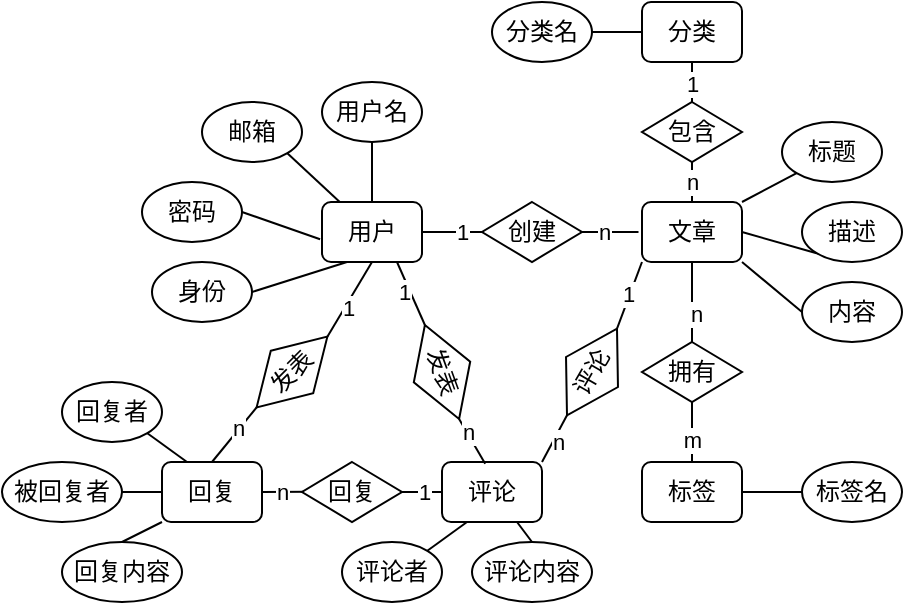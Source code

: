 <mxfile><diagram id="Wi4Mh2qLKM2zXkthXR7D" name="第 1 页"><mxGraphModel dx="688" dy="490" grid="1" gridSize="10" guides="1" tooltips="1" connect="1" arrows="1" fold="1" page="1" pageScale="1" pageWidth="827" pageHeight="1169" math="0" shadow="0"><root><mxCell id="0"/><mxCell id="1" parent="0"/><mxCell id="39" style="edgeStyle=none;html=1;exitX=1;exitY=0.5;exitDx=0;exitDy=0;entryX=0;entryY=0.5;entryDx=0;entryDy=0;endArrow=none;endFill=0;" parent="1" source="2" target="38" edge="1"><mxGeometry relative="1" as="geometry"/></mxCell><mxCell id="63" value="1" style="edgeLabel;html=1;align=center;verticalAlign=middle;resizable=0;points=[];" parent="39" vertex="1" connectable="0"><mxGeometry x="0.516" relative="1" as="geometry"><mxPoint x="-3" as="offset"/></mxGeometry></mxCell><mxCell id="42" style="edgeStyle=none;html=1;exitX=0.75;exitY=1;exitDx=0;exitDy=0;entryX=0;entryY=0.5;entryDx=0;entryDy=0;endArrow=none;endFill=0;" parent="1" source="2" target="41" edge="1"><mxGeometry relative="1" as="geometry"/></mxCell><mxCell id="69" value="1" style="edgeLabel;html=1;align=center;verticalAlign=middle;resizable=0;points=[];" parent="42" vertex="1" connectable="0"><mxGeometry x="0.287" relative="1" as="geometry"><mxPoint x="-6" y="-5" as="offset"/></mxGeometry></mxCell><mxCell id="48" style="edgeStyle=none;html=1;exitX=0.5;exitY=1;exitDx=0;exitDy=0;entryX=1;entryY=0.5;entryDx=0;entryDy=0;endArrow=none;endFill=0;" parent="1" source="2" target="47" edge="1"><mxGeometry relative="1" as="geometry"/></mxCell><mxCell id="73" value="1" style="edgeLabel;html=1;align=center;verticalAlign=middle;resizable=0;points=[];" parent="48" vertex="1" connectable="0"><mxGeometry x="0.178" y="1" relative="1" as="geometry"><mxPoint as="offset"/></mxGeometry></mxCell><mxCell id="2" value="用户" style="rounded=1;whiteSpace=wrap;html=1;" parent="1" vertex="1"><mxGeometry x="220" y="130" width="50" height="30" as="geometry"/></mxCell><mxCell id="7" style="edgeStyle=none;html=1;exitX=0.5;exitY=1;exitDx=0;exitDy=0;endArrow=none;endFill=0;entryX=0.5;entryY=0;entryDx=0;entryDy=0;" parent="1" source="3" target="2" edge="1"><mxGeometry relative="1" as="geometry"/></mxCell><mxCell id="3" value="用户名" style="ellipse;whiteSpace=wrap;html=1;" parent="1" vertex="1"><mxGeometry x="220" y="70" width="50" height="30" as="geometry"/></mxCell><mxCell id="8" style="edgeStyle=none;html=1;exitX=1;exitY=1;exitDx=0;exitDy=0;endArrow=none;endFill=0;" parent="1" source="4" target="2" edge="1"><mxGeometry relative="1" as="geometry"/></mxCell><mxCell id="4" value="邮箱" style="ellipse;whiteSpace=wrap;html=1;" parent="1" vertex="1"><mxGeometry x="160" y="80" width="50" height="30" as="geometry"/></mxCell><mxCell id="9" style="edgeStyle=none;html=1;exitX=1;exitY=0.5;exitDx=0;exitDy=0;entryX=-0.019;entryY=0.62;entryDx=0;entryDy=0;entryPerimeter=0;endArrow=none;endFill=0;" parent="1" source="5" target="2" edge="1"><mxGeometry relative="1" as="geometry"/></mxCell><mxCell id="5" value="密码" style="ellipse;whiteSpace=wrap;html=1;" parent="1" vertex="1"><mxGeometry x="130" y="120" width="50" height="30" as="geometry"/></mxCell><mxCell id="10" style="edgeStyle=none;html=1;exitX=1;exitY=0.5;exitDx=0;exitDy=0;entryX=0.25;entryY=1;entryDx=0;entryDy=0;endArrow=none;endFill=0;" parent="1" source="6" target="2" edge="1"><mxGeometry relative="1" as="geometry"/></mxCell><mxCell id="6" value="身份" style="ellipse;whiteSpace=wrap;html=1;" parent="1" vertex="1"><mxGeometry x="135" y="160" width="50" height="30" as="geometry"/></mxCell><mxCell id="57" style="edgeStyle=none;html=1;exitX=0.5;exitY=1;exitDx=0;exitDy=0;entryX=0.5;entryY=0;entryDx=0;entryDy=0;endArrow=none;endFill=0;" parent="1" source="13" target="56" edge="1"><mxGeometry relative="1" as="geometry"/></mxCell><mxCell id="75" value="n" style="edgeLabel;html=1;align=center;verticalAlign=middle;resizable=0;points=[];" parent="57" vertex="1" connectable="0"><mxGeometry x="0.281" y="2" relative="1" as="geometry"><mxPoint as="offset"/></mxGeometry></mxCell><mxCell id="13" value="文章" style="rounded=1;whiteSpace=wrap;html=1;" parent="1" vertex="1"><mxGeometry x="380" y="130" width="50" height="30" as="geometry"/></mxCell><mxCell id="17" style="edgeStyle=none;html=1;exitX=0;exitY=1;exitDx=0;exitDy=0;entryX=1;entryY=0;entryDx=0;entryDy=0;endArrow=none;endFill=0;" parent="1" source="14" target="13" edge="1"><mxGeometry relative="1" as="geometry"/></mxCell><mxCell id="14" value="标题" style="ellipse;whiteSpace=wrap;html=1;" parent="1" vertex="1"><mxGeometry x="450" y="90" width="50" height="30" as="geometry"/></mxCell><mxCell id="18" style="edgeStyle=none;html=1;exitX=0;exitY=1;exitDx=0;exitDy=0;entryX=1;entryY=0.5;entryDx=0;entryDy=0;endArrow=none;endFill=0;" parent="1" source="15" target="13" edge="1"><mxGeometry relative="1" as="geometry"/></mxCell><mxCell id="15" value="描述" style="ellipse;whiteSpace=wrap;html=1;" parent="1" vertex="1"><mxGeometry x="460" y="130" width="50" height="30" as="geometry"/></mxCell><mxCell id="19" style="edgeStyle=none;html=1;exitX=0;exitY=0.5;exitDx=0;exitDy=0;entryX=1;entryY=1;entryDx=0;entryDy=0;endArrow=none;endFill=0;" parent="1" source="16" target="13" edge="1"><mxGeometry relative="1" as="geometry"/></mxCell><mxCell id="16" value="内容" style="ellipse;whiteSpace=wrap;html=1;" parent="1" vertex="1"><mxGeometry x="460" y="170" width="50" height="30" as="geometry"/></mxCell><mxCell id="54" style="edgeStyle=none;html=1;exitX=0.5;exitY=1;exitDx=0;exitDy=0;entryX=0.5;entryY=0;entryDx=0;entryDy=0;endArrow=none;endFill=0;" parent="1" source="20" target="53" edge="1"><mxGeometry relative="1" as="geometry"/></mxCell><mxCell id="65" value="1" style="edgeLabel;html=1;align=center;verticalAlign=middle;resizable=0;points=[];" parent="54" vertex="1" connectable="0"><mxGeometry x="0.428" relative="1" as="geometry"><mxPoint y="-4" as="offset"/></mxGeometry></mxCell><mxCell id="20" value="分类" style="rounded=1;whiteSpace=wrap;html=1;" parent="1" vertex="1"><mxGeometry x="380" y="30" width="50" height="30" as="geometry"/></mxCell><mxCell id="22" style="edgeStyle=none;html=1;exitX=1;exitY=0.5;exitDx=0;exitDy=0;endArrow=none;endFill=0;entryX=0;entryY=0.5;entryDx=0;entryDy=0;" parent="1" source="21" target="20" edge="1"><mxGeometry relative="1" as="geometry"/></mxCell><mxCell id="21" value="分类名" style="ellipse;whiteSpace=wrap;html=1;" parent="1" vertex="1"><mxGeometry x="305" y="30" width="50" height="30" as="geometry"/></mxCell><mxCell id="23" value="标签" style="rounded=1;whiteSpace=wrap;html=1;" parent="1" vertex="1"><mxGeometry x="380" y="260" width="50" height="30" as="geometry"/></mxCell><mxCell id="25" style="edgeStyle=none;html=1;exitX=0;exitY=0.5;exitDx=0;exitDy=0;entryX=1;entryY=0.5;entryDx=0;entryDy=0;endArrow=none;endFill=0;" parent="1" source="24" target="23" edge="1"><mxGeometry relative="1" as="geometry"/></mxCell><mxCell id="24" value="标签名" style="ellipse;whiteSpace=wrap;html=1;" parent="1" vertex="1"><mxGeometry x="460" y="260" width="50" height="30" as="geometry"/></mxCell><mxCell id="45" style="edgeStyle=none;html=1;exitX=1;exitY=0;exitDx=0;exitDy=0;entryX=0;entryY=0.5;entryDx=0;entryDy=0;endArrow=none;endFill=0;" parent="1" source="26" target="44" edge="1"><mxGeometry relative="1" as="geometry"/></mxCell><mxCell id="67" value="n" style="edgeLabel;html=1;align=center;verticalAlign=middle;resizable=0;points=[];" parent="45" vertex="1" connectable="0"><mxGeometry x="0.382" y="1" relative="1" as="geometry"><mxPoint y="7" as="offset"/></mxGeometry></mxCell><mxCell id="26" value="评论" style="rounded=1;whiteSpace=wrap;html=1;" parent="1" vertex="1"><mxGeometry x="280" y="260" width="50" height="30" as="geometry"/></mxCell><mxCell id="28" style="edgeStyle=none;html=1;exitX=1;exitY=0;exitDx=0;exitDy=0;entryX=0.25;entryY=1;entryDx=0;entryDy=0;endArrow=none;endFill=0;" parent="1" source="27" target="26" edge="1"><mxGeometry relative="1" as="geometry"/></mxCell><mxCell id="27" value="评论者" style="ellipse;whiteSpace=wrap;html=1;" parent="1" vertex="1"><mxGeometry x="230" y="300" width="50" height="30" as="geometry"/></mxCell><mxCell id="30" style="edgeStyle=none;html=1;exitX=0.5;exitY=0;exitDx=0;exitDy=0;entryX=0.75;entryY=1;entryDx=0;entryDy=0;endArrow=none;endFill=0;" parent="1" source="29" target="26" edge="1"><mxGeometry relative="1" as="geometry"/></mxCell><mxCell id="29" value="评论内容" style="ellipse;whiteSpace=wrap;html=1;" parent="1" vertex="1"><mxGeometry x="295" y="300" width="60" height="30" as="geometry"/></mxCell><mxCell id="51" style="edgeStyle=none;html=1;exitX=1;exitY=0.5;exitDx=0;exitDy=0;entryX=0.076;entryY=0.496;entryDx=0;entryDy=0;entryPerimeter=0;endArrow=none;endFill=0;" parent="1" source="31" target="50" edge="1"><mxGeometry relative="1" as="geometry"/></mxCell><mxCell id="72" value="n" style="edgeLabel;html=1;align=center;verticalAlign=middle;resizable=0;points=[];" parent="51" vertex="1" connectable="0"><mxGeometry x="0.308" y="1" relative="1" as="geometry"><mxPoint x="-6" y="1" as="offset"/></mxGeometry></mxCell><mxCell id="31" value="回复" style="rounded=1;whiteSpace=wrap;html=1;" parent="1" vertex="1"><mxGeometry x="140" y="260" width="50" height="30" as="geometry"/></mxCell><mxCell id="33" style="edgeStyle=none;html=1;exitX=1;exitY=1;exitDx=0;exitDy=0;entryX=0.25;entryY=0;entryDx=0;entryDy=0;endArrow=none;endFill=0;" parent="1" source="32" target="31" edge="1"><mxGeometry relative="1" as="geometry"/></mxCell><mxCell id="32" value="回复者" style="ellipse;whiteSpace=wrap;html=1;" parent="1" vertex="1"><mxGeometry x="90" y="220" width="50" height="30" as="geometry"/></mxCell><mxCell id="36" style="edgeStyle=none;html=1;exitX=1;exitY=0.5;exitDx=0;exitDy=0;entryX=0;entryY=0.5;entryDx=0;entryDy=0;endArrow=none;endFill=0;" parent="1" source="34" target="31" edge="1"><mxGeometry relative="1" as="geometry"/></mxCell><mxCell id="34" value="被回复者" style="ellipse;whiteSpace=wrap;html=1;" parent="1" vertex="1"><mxGeometry x="60" y="260" width="60" height="30" as="geometry"/></mxCell><mxCell id="37" style="edgeStyle=none;html=1;exitX=0.5;exitY=0;exitDx=0;exitDy=0;entryX=0;entryY=1;entryDx=0;entryDy=0;endArrow=none;endFill=0;" parent="1" source="35" target="31" edge="1"><mxGeometry relative="1" as="geometry"/></mxCell><mxCell id="35" value="回复内容" style="ellipse;whiteSpace=wrap;html=1;" parent="1" vertex="1"><mxGeometry x="90" y="300" width="60" height="30" as="geometry"/></mxCell><mxCell id="40" style="edgeStyle=none;html=1;exitX=1;exitY=0.5;exitDx=0;exitDy=0;entryX=-0.035;entryY=0.5;entryDx=0;entryDy=0;entryPerimeter=0;endArrow=none;endFill=0;" parent="1" source="38" target="13" edge="1"><mxGeometry relative="1" as="geometry"/></mxCell><mxCell id="64" value="n" style="edgeLabel;html=1;align=center;verticalAlign=middle;resizable=0;points=[];" parent="40" vertex="1" connectable="0"><mxGeometry x="-0.229" relative="1" as="geometry"><mxPoint as="offset"/></mxGeometry></mxCell><mxCell id="38" value="创建" style="rhombus;whiteSpace=wrap;html=1;" parent="1" vertex="1"><mxGeometry x="300" y="130" width="50" height="30" as="geometry"/></mxCell><mxCell id="43" style="edgeStyle=none;html=1;exitX=1;exitY=0.5;exitDx=0;exitDy=0;entryX=0.432;entryY=0.028;entryDx=0;entryDy=0;entryPerimeter=0;endArrow=none;endFill=0;" parent="1" source="41" target="26" edge="1"><mxGeometry relative="1" as="geometry"/></mxCell><mxCell id="70" value="n" style="edgeLabel;html=1;align=center;verticalAlign=middle;resizable=0;points=[];" parent="43" vertex="1" connectable="0"><mxGeometry x="-0.406" y="1" relative="1" as="geometry"><mxPoint as="offset"/></mxGeometry></mxCell><mxCell id="41" value="发表" style="rhombus;whiteSpace=wrap;html=1;rotation=70;" parent="1" vertex="1"><mxGeometry x="255" y="200" width="50" height="30" as="geometry"/></mxCell><mxCell id="46" style="edgeStyle=none;html=1;exitX=1;exitY=0.5;exitDx=0;exitDy=0;entryX=0;entryY=1;entryDx=0;entryDy=0;endArrow=none;endFill=0;" parent="1" source="44" target="13" edge="1"><mxGeometry relative="1" as="geometry"/></mxCell><mxCell id="68" value="1" style="edgeLabel;html=1;align=center;verticalAlign=middle;resizable=0;points=[];" parent="46" vertex="1" connectable="0"><mxGeometry x="-0.384" y="-1" relative="1" as="geometry"><mxPoint y="-8" as="offset"/></mxGeometry></mxCell><mxCell id="44" value="评论" style="rhombus;whiteSpace=wrap;html=1;rotation=-60;" parent="1" vertex="1"><mxGeometry x="330" y="200" width="50" height="30" as="geometry"/></mxCell><mxCell id="49" style="edgeStyle=none;html=1;exitX=0;exitY=0.5;exitDx=0;exitDy=0;entryX=0.5;entryY=0;entryDx=0;entryDy=0;endArrow=none;endFill=0;" parent="1" source="47" target="31" edge="1"><mxGeometry relative="1" as="geometry"/></mxCell><mxCell id="74" value="n" style="edgeLabel;html=1;align=center;verticalAlign=middle;resizable=0;points=[];" parent="49" vertex="1" connectable="0"><mxGeometry x="-0.228" y="-1" relative="1" as="geometry"><mxPoint as="offset"/></mxGeometry></mxCell><mxCell id="47" value="发表" style="rhombus;whiteSpace=wrap;html=1;rotation=-45;" parent="1" vertex="1"><mxGeometry x="180" y="200" width="50" height="30" as="geometry"/></mxCell><mxCell id="52" style="edgeStyle=none;html=1;exitX=1;exitY=0.5;exitDx=0;exitDy=0;endArrow=none;endFill=0;" parent="1" source="50" target="26" edge="1"><mxGeometry relative="1" as="geometry"/></mxCell><mxCell id="71" value="1" style="edgeLabel;html=1;align=center;verticalAlign=middle;resizable=0;points=[];" parent="52" vertex="1" connectable="0"><mxGeometry x="-0.362" y="1" relative="1" as="geometry"><mxPoint x="4" y="1" as="offset"/></mxGeometry></mxCell><mxCell id="50" value="回复" style="rhombus;whiteSpace=wrap;html=1;" parent="1" vertex="1"><mxGeometry x="210" y="260" width="50" height="30" as="geometry"/></mxCell><mxCell id="55" style="edgeStyle=none;html=1;exitX=0.5;exitY=1;exitDx=0;exitDy=0;entryX=0.5;entryY=0;entryDx=0;entryDy=0;endArrow=none;endFill=0;" parent="1" source="53" target="13" edge="1"><mxGeometry relative="1" as="geometry"/></mxCell><mxCell id="66" value="n" style="edgeLabel;html=1;align=center;verticalAlign=middle;resizable=0;points=[];" parent="55" vertex="1" connectable="0"><mxGeometry x="-0.279" relative="1" as="geometry"><mxPoint y="3" as="offset"/></mxGeometry></mxCell><mxCell id="53" value="包含" style="rhombus;whiteSpace=wrap;html=1;" parent="1" vertex="1"><mxGeometry x="380" y="80" width="50" height="30" as="geometry"/></mxCell><mxCell id="58" style="edgeStyle=none;html=1;exitX=0.5;exitY=1;exitDx=0;exitDy=0;entryX=0.5;entryY=0;entryDx=0;entryDy=0;endArrow=none;endFill=0;" parent="1" source="56" target="23" edge="1"><mxGeometry relative="1" as="geometry"/></mxCell><mxCell id="76" value="m" style="edgeLabel;html=1;align=center;verticalAlign=middle;resizable=0;points=[];" parent="58" vertex="1" connectable="0"><mxGeometry x="0.246" y="1" relative="1" as="geometry"><mxPoint x="-1" as="offset"/></mxGeometry></mxCell><mxCell id="56" value="拥有" style="rhombus;whiteSpace=wrap;html=1;" parent="1" vertex="1"><mxGeometry x="380" y="200" width="50" height="30" as="geometry"/></mxCell></root></mxGraphModel></diagram></mxfile>